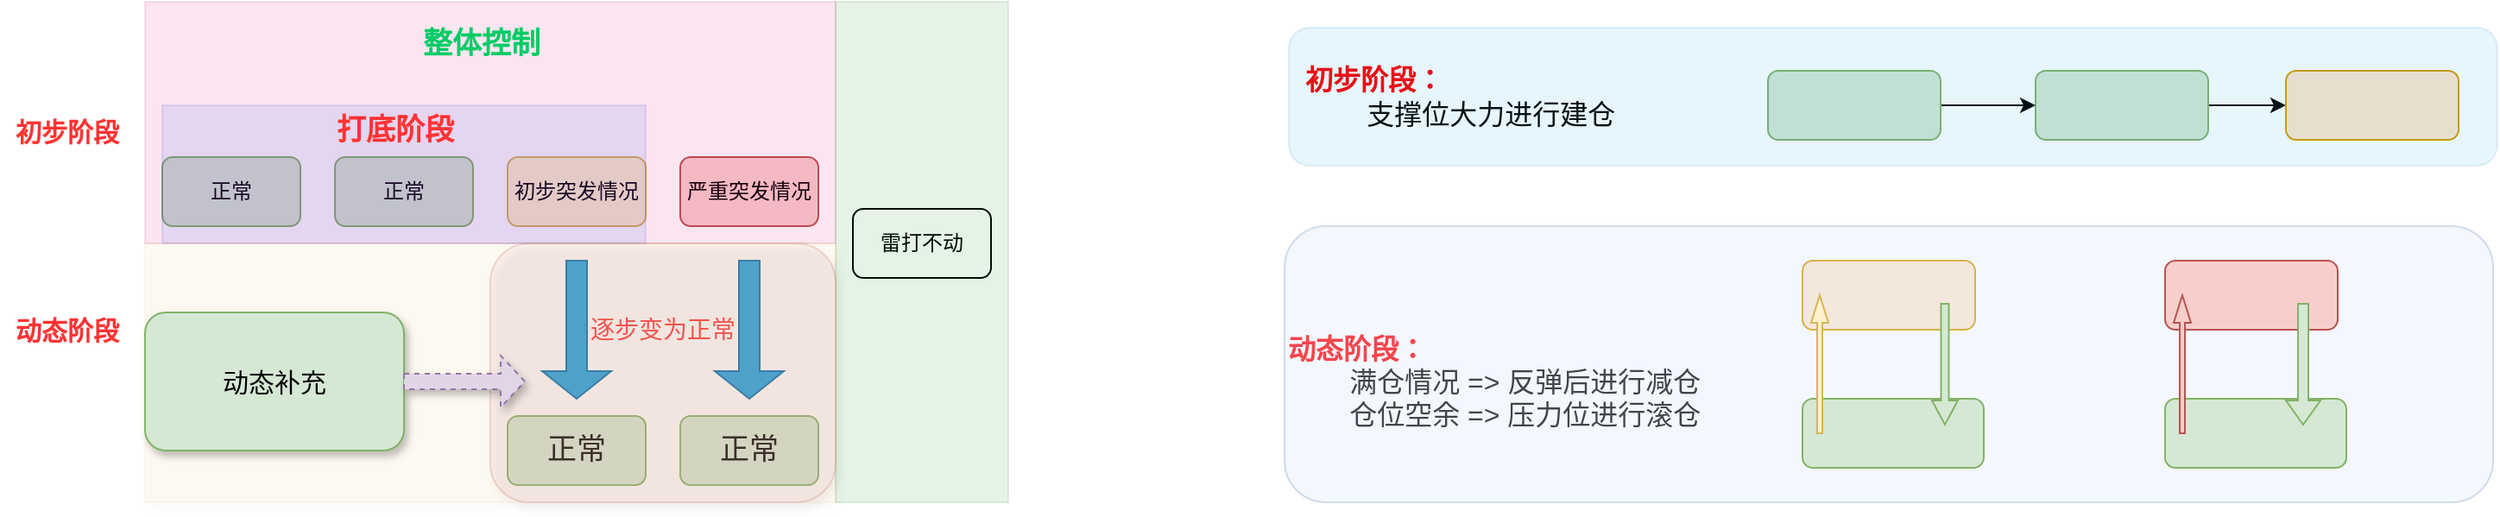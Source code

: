 <mxfile version="20.7.4" type="device"><diagram id="vbpyus1by16vCaV6qEyy" name="第 1 页"><mxGraphModel dx="2684" dy="1133" grid="1" gridSize="10" guides="1" tooltips="1" connect="1" arrows="1" fold="1" page="0" pageScale="1" pageWidth="3300" pageHeight="4681" math="0" shadow="0"><root><mxCell id="0"/><mxCell id="1" parent="0"/><mxCell id="8KMZ5w26b68rXwDHO-N6-1" value="正常" style="rounded=1;whiteSpace=wrap;html=1;fillColor=#d5e8d4;strokeColor=#82b366;" parent="1" vertex="1"><mxGeometry x="-550" y="110" width="80" height="40" as="geometry"/></mxCell><mxCell id="8KMZ5w26b68rXwDHO-N6-4" value="正常" style="rounded=1;whiteSpace=wrap;html=1;fillColor=#d5e8d4;strokeColor=#82b366;" parent="1" vertex="1"><mxGeometry x="-450" y="110" width="80" height="40" as="geometry"/></mxCell><mxCell id="8KMZ5w26b68rXwDHO-N6-5" value="初步突发情况" style="rounded=1;whiteSpace=wrap;html=1;fillColor=#fff2cc;strokeColor=#d6b656;" parent="1" vertex="1"><mxGeometry x="-350" y="110" width="80" height="40" as="geometry"/></mxCell><mxCell id="8KMZ5w26b68rXwDHO-N6-6" value="严重突发情况" style="rounded=1;whiteSpace=wrap;html=1;fillColor=#f8cecc;strokeColor=#b85450;" parent="1" vertex="1"><mxGeometry x="-250" y="110" width="80" height="40" as="geometry"/></mxCell><mxCell id="8KMZ5w26b68rXwDHO-N6-7" value="雷打不动" style="rounded=1;whiteSpace=wrap;html=1;" parent="1" vertex="1"><mxGeometry x="-150" y="140" width="80" height="40" as="geometry"/></mxCell><mxCell id="8KMZ5w26b68rXwDHO-N6-8" value="&lt;div style=&quot;&quot;&gt;&lt;br&gt;&lt;/div&gt;" style="rounded=0;whiteSpace=wrap;html=1;opacity=10;fillColor=#0050ef;strokeColor=#001DBC;fontColor=#ffffff;align=center;" parent="1" vertex="1"><mxGeometry x="-550" y="80" width="280" height="80" as="geometry"/></mxCell><mxCell id="8KMZ5w26b68rXwDHO-N6-9" value="" style="rounded=0;whiteSpace=wrap;html=1;opacity=10;fillColor=#d80073;fontColor=#ffffff;strokeColor=#A50040;" parent="1" vertex="1"><mxGeometry x="-560" y="20" width="400" height="140" as="geometry"/></mxCell><mxCell id="8KMZ5w26b68rXwDHO-N6-11" value="&lt;b&gt;&lt;font style=&quot;font-size: 17px;&quot;&gt;打底阶段&lt;/font&gt;&lt;/b&gt;" style="text;html=1;strokeColor=none;fillColor=none;align=center;verticalAlign=middle;whiteSpace=wrap;rounded=0;fontColor=#FF3333;opacity=10;" parent="1" vertex="1"><mxGeometry x="-460" y="80" width="90" height="30" as="geometry"/></mxCell><mxCell id="8KMZ5w26b68rXwDHO-N6-12" value="&lt;font color=&quot;#00cc66&quot;&gt;&lt;b&gt;整体控制&lt;/b&gt;&lt;/font&gt;" style="text;html=1;strokeColor=none;fillColor=none;align=center;verticalAlign=middle;whiteSpace=wrap;rounded=0;fontSize=17;fontColor=#FF3333;opacity=10;" parent="1" vertex="1"><mxGeometry x="-410" y="30" width="90" height="30" as="geometry"/></mxCell><mxCell id="8KMZ5w26b68rXwDHO-N6-15" value="" style="rounded=0;whiteSpace=wrap;html=1;fontSize=17;opacity=10;fillColor=#008a00;strokeColor=#005700;fontColor=#ffffff;" parent="1" vertex="1"><mxGeometry x="-160" y="20" width="100" height="290" as="geometry"/></mxCell><mxCell id="8KMZ5w26b68rXwDHO-N6-17" value="正常" style="rounded=1;whiteSpace=wrap;html=1;fontSize=17;fillColor=#d5e8d4;strokeColor=#82b366;" parent="1" vertex="1"><mxGeometry x="-350" y="260" width="80" height="40" as="geometry"/></mxCell><mxCell id="8KMZ5w26b68rXwDHO-N6-18" value="正常" style="rounded=1;whiteSpace=wrap;html=1;fontSize=17;fillColor=#d5e8d4;strokeColor=#82b366;" parent="1" vertex="1"><mxGeometry x="-250" y="260" width="80" height="40" as="geometry"/></mxCell><mxCell id="8KMZ5w26b68rXwDHO-N6-21" value="" style="shape=singleArrow;direction=south;whiteSpace=wrap;html=1;fontSize=17;fontColor=#ffffff;fillColor=#1ba1e2;strokeColor=#006EAF;" parent="1" vertex="1"><mxGeometry x="-230" y="170" width="40" height="80" as="geometry"/></mxCell><mxCell id="8KMZ5w26b68rXwDHO-N6-22" value="" style="shape=singleArrow;direction=south;whiteSpace=wrap;html=1;fontSize=17;fontColor=#ffffff;fillColor=#1ba1e2;strokeColor=#006EAF;" parent="1" vertex="1"><mxGeometry x="-330" y="170" width="40" height="80" as="geometry"/></mxCell><mxCell id="8KMZ5w26b68rXwDHO-N6-24" value="&lt;font style=&quot;font-size: 14px;&quot; color=&quot;#ff3333&quot;&gt;逐步变为正常&lt;/font&gt;" style="text;html=1;strokeColor=none;fillColor=none;align=center;verticalAlign=middle;whiteSpace=wrap;rounded=0;fontSize=17;fontColor=#00CC66;" parent="1" vertex="1"><mxGeometry x="-320" y="202.5" width="120" height="15" as="geometry"/></mxCell><mxCell id="8KMZ5w26b68rXwDHO-N6-26" value="" style="rounded=0;whiteSpace=wrap;html=1;fontSize=15;fontColor=#000000;fillColor=#f0a30a;strokeColor=#BD7000;opacity=5;shadow=1;glass=0;" parent="1" vertex="1"><mxGeometry x="-560" y="160" width="400" height="150" as="geometry"/></mxCell><mxCell id="8KMZ5w26b68rXwDHO-N6-27" value="&lt;b&gt;初步阶段&lt;/b&gt;" style="text;html=1;strokeColor=none;fillColor=none;align=center;verticalAlign=middle;whiteSpace=wrap;rounded=0;shadow=1;glass=0;sketch=0;fontSize=15;fontColor=#FF3333;opacity=5;" parent="1" vertex="1"><mxGeometry x="-640" y="80" width="70" height="30" as="geometry"/></mxCell><mxCell id="8KMZ5w26b68rXwDHO-N6-28" value="&lt;b&gt;动态阶段&lt;/b&gt;" style="text;html=1;strokeColor=none;fillColor=none;align=center;verticalAlign=middle;whiteSpace=wrap;rounded=0;shadow=1;glass=0;sketch=0;fontSize=15;fontColor=#FF3333;opacity=5;" parent="1" vertex="1"><mxGeometry x="-640" y="195" width="70" height="30" as="geometry"/></mxCell><mxCell id="8KMZ5w26b68rXwDHO-N6-29" value="动态补充" style="rounded=1;whiteSpace=wrap;html=1;shadow=1;glass=0;sketch=0;fontSize=15;fillColor=#d5e8d4;strokeColor=#82b366;" parent="1" vertex="1"><mxGeometry x="-560" y="200" width="150" height="80" as="geometry"/></mxCell><mxCell id="8KMZ5w26b68rXwDHO-N6-33" value="" style="rounded=1;whiteSpace=wrap;html=1;shadow=1;glass=0;sketch=0;fontSize=14;opacity=20;fillColor=#f8cecc;strokeColor=#b85450;" parent="1" vertex="1"><mxGeometry x="-360" y="160" width="200" height="150" as="geometry"/></mxCell><mxCell id="8KMZ5w26b68rXwDHO-N6-34" value="" style="shape=singleArrow;whiteSpace=wrap;html=1;shadow=1;glass=0;sketch=0;fontSize=14;fillColor=#e1d5e7;strokeColor=#9673a6;dashed=1;" parent="1" vertex="1"><mxGeometry x="-410" y="225" width="70" height="30" as="geometry"/></mxCell><mxCell id="jJ3wvIA8ZqCB87lgWcFu-7" value="&lt;font style=&quot;font-size: 16px;&quot;&gt;&lt;font color=&quot;#ff0000&quot;&gt;&lt;b&gt;初步阶段：&lt;/b&gt;&lt;/font&gt;&lt;br&gt;&lt;span style=&quot;white-space: pre;&quot;&gt;&#9;&lt;/span&gt;支撑位大力进行建仓&lt;/font&gt;" style="text;html=1;align=left;verticalAlign=middle;resizable=0;points=[];autosize=1;strokeColor=none;fillColor=none;" parent="1" vertex="1"><mxGeometry x="110" y="50" width="200" height="50" as="geometry"/></mxCell><mxCell id="jJ3wvIA8ZqCB87lgWcFu-13" value="&lt;font style=&quot;font-size: 16px;&quot;&gt;&lt;font color=&quot;#ff0000&quot; style=&quot;font-size: 16px;&quot;&gt;&lt;b&gt;动态阶段：&lt;/b&gt;&lt;/font&gt;&lt;br&gt;&lt;span style=&quot;white-space: pre;&quot;&gt;&#9;&lt;/span&gt;满仓情况 =&amp;gt; 反弹后进行减仓&lt;br&gt;&lt;span style=&quot;white-space: pre;&quot;&gt;&#9;&lt;/span&gt;仓位空余 =&amp;gt; 压力位进行滚仓&lt;br&gt;&lt;/font&gt;" style="text;html=1;align=left;verticalAlign=middle;resizable=0;points=[];autosize=1;strokeColor=none;fillColor=none;" parent="1" vertex="1"><mxGeometry x="100" y="205" width="260" height="70" as="geometry"/></mxCell><mxCell id="jJ3wvIA8ZqCB87lgWcFu-48" value="" style="rounded=1;whiteSpace=wrap;html=1;fillColor=#ffe6cc;strokeColor=#d79b00;" parent="1" vertex="1"><mxGeometry x="400" y="170" width="100" height="40" as="geometry"/></mxCell><mxCell id="jJ3wvIA8ZqCB87lgWcFu-63" value="" style="edgeStyle=orthogonalEdgeStyle;rounded=0;orthogonalLoop=1;jettySize=auto;html=1;fontSize=16;fontColor=#FF0000;" parent="1" source="jJ3wvIA8ZqCB87lgWcFu-49" target="jJ3wvIA8ZqCB87lgWcFu-51" edge="1"><mxGeometry relative="1" as="geometry"/></mxCell><mxCell id="jJ3wvIA8ZqCB87lgWcFu-49" value="" style="rounded=1;whiteSpace=wrap;html=1;fillColor=#d5e8d4;strokeColor=#82b366;" parent="1" vertex="1"><mxGeometry x="535" y="60" width="100" height="40" as="geometry"/></mxCell><mxCell id="jJ3wvIA8ZqCB87lgWcFu-62" value="" style="edgeStyle=orthogonalEdgeStyle;rounded=0;orthogonalLoop=1;jettySize=auto;html=1;fontSize=16;fontColor=#FF0000;" parent="1" source="jJ3wvIA8ZqCB87lgWcFu-50" target="jJ3wvIA8ZqCB87lgWcFu-49" edge="1"><mxGeometry relative="1" as="geometry"/></mxCell><mxCell id="jJ3wvIA8ZqCB87lgWcFu-50" value="" style="rounded=1;whiteSpace=wrap;html=1;fillColor=#d5e8d4;strokeColor=#82b366;" parent="1" vertex="1"><mxGeometry x="380" y="60" width="100" height="40" as="geometry"/></mxCell><mxCell id="jJ3wvIA8ZqCB87lgWcFu-51" value="" style="rounded=1;whiteSpace=wrap;html=1;fillColor=#ffe6cc;strokeColor=#d79b00;" parent="1" vertex="1"><mxGeometry x="680" y="60" width="100" height="40" as="geometry"/></mxCell><mxCell id="jJ3wvIA8ZqCB87lgWcFu-52" value="" style="rounded=1;whiteSpace=wrap;html=1;fontSize=16;opacity=10;fillColor=#1ba1e2;fontColor=#ffffff;strokeColor=#006EAF;" parent="1" vertex="1"><mxGeometry x="102.5" y="35" width="700" height="80" as="geometry"/></mxCell><mxCell id="jJ3wvIA8ZqCB87lgWcFu-53" value="" style="rounded=1;whiteSpace=wrap;html=1;fontSize=16;opacity=30;fillColor=#dae8fc;strokeColor=#6c8ebf;" parent="1" vertex="1"><mxGeometry x="100" y="150" width="700" height="160" as="geometry"/></mxCell><mxCell id="jJ3wvIA8ZqCB87lgWcFu-54" value="" style="rounded=1;whiteSpace=wrap;html=1;fillColor=#d5e8d4;strokeColor=#82b366;" parent="1" vertex="1"><mxGeometry x="400" y="250" width="105" height="40" as="geometry"/></mxCell><mxCell id="jJ3wvIA8ZqCB87lgWcFu-55" value="" style="shape=singleArrow;direction=south;whiteSpace=wrap;html=1;fontSize=16;fillColor=#d5e8d4;strokeColor=#82b366;" parent="1" vertex="1"><mxGeometry x="475" y="195" width="15" height="70" as="geometry"/></mxCell><mxCell id="jJ3wvIA8ZqCB87lgWcFu-56" value="" style="shape=singleArrow;direction=north;whiteSpace=wrap;html=1;fontSize=16;fillColor=#fff2cc;strokeColor=#d6b656;" parent="1" vertex="1"><mxGeometry x="405" y="190" width="10" height="80" as="geometry"/></mxCell><mxCell id="jJ3wvIA8ZqCB87lgWcFu-57" value="" style="rounded=1;whiteSpace=wrap;html=1;fillColor=#f8cecc;strokeColor=#b85450;" parent="1" vertex="1"><mxGeometry x="610" y="170" width="100" height="40" as="geometry"/></mxCell><mxCell id="jJ3wvIA8ZqCB87lgWcFu-58" value="" style="rounded=1;whiteSpace=wrap;html=1;fillColor=#d5e8d4;strokeColor=#82b366;" parent="1" vertex="1"><mxGeometry x="610" y="250" width="105" height="40" as="geometry"/></mxCell><mxCell id="jJ3wvIA8ZqCB87lgWcFu-59" value="" style="shape=singleArrow;direction=south;whiteSpace=wrap;html=1;fontSize=16;fillColor=#d5e8d4;strokeColor=#82b366;" parent="1" vertex="1"><mxGeometry x="680" y="195" width="20" height="70" as="geometry"/></mxCell><mxCell id="jJ3wvIA8ZqCB87lgWcFu-60" value="" style="shape=singleArrow;direction=north;whiteSpace=wrap;html=1;fontSize=16;fillColor=#f8cecc;strokeColor=#b85450;" parent="1" vertex="1"><mxGeometry x="615" y="190" width="10" height="80" as="geometry"/></mxCell></root></mxGraphModel></diagram></mxfile>